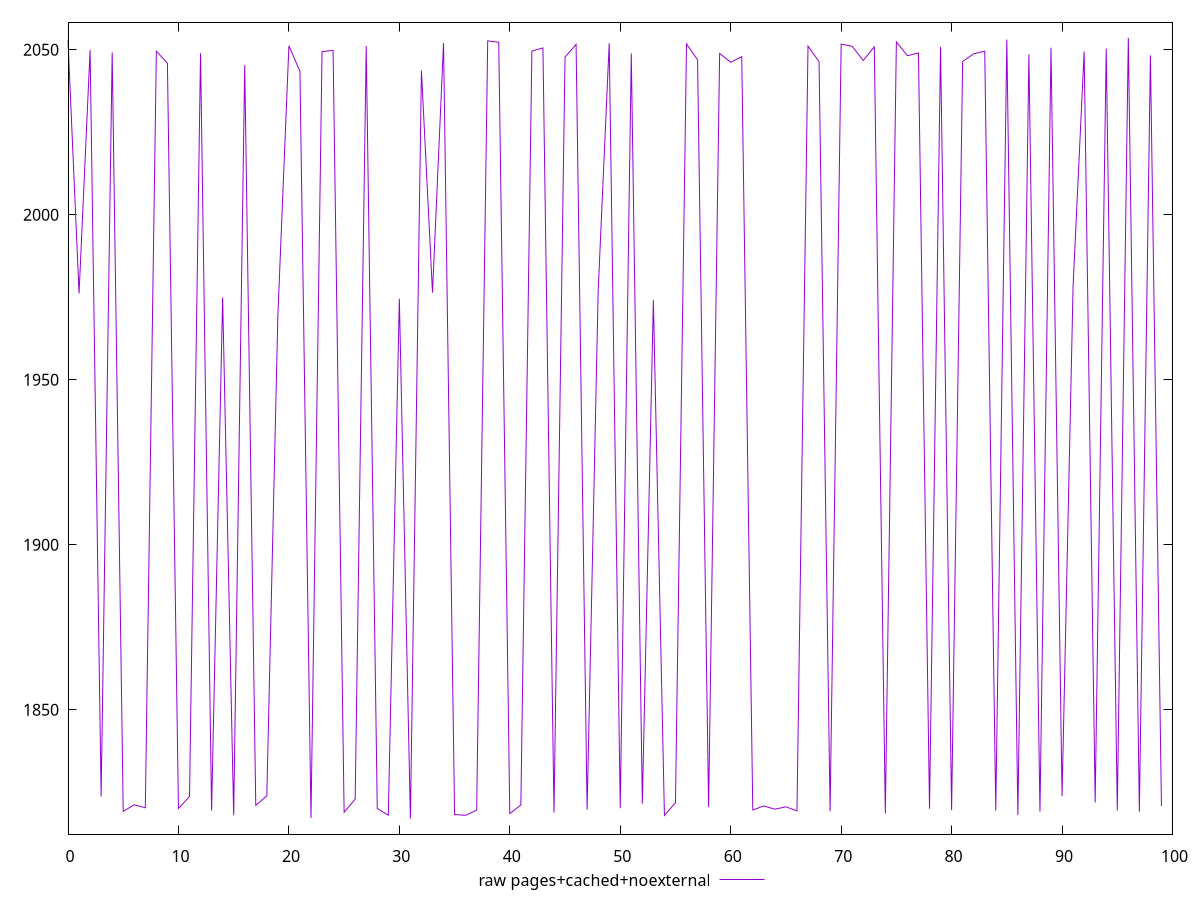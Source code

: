 $_rawPagesCachedNoexternal <<EOF
2052.83865
1976.1336999999999
2049.9044999999996
1823.7118
2049.1536
1819.2328
1821.1974
1820.3076
2049.51195
2045.9118500000004
1820.0756000000001
1823.7147999999997
2048.91745
1819.4632000000004
1974.8801000000003
1818.0396
2045.3579499999998
1821.0587999999998
1823.9176000000002
1969.3988
2051.1772
2043.4227
1817.2332000000001
2049.39385
2049.7996999999996
1818.9357999999997
1822.9256
2051.0854500000005
1820.0686
1818.069
1974.5308
1817.0510000000002
2043.6882
1976.408
2051.9952000000003
1818.2582000000002
1818.0218
1819.5967999999998
2052.66275
2052.2230999999997
1818.5367999999999
1821.1338
2049.59425
2050.5288
1818.8464
2047.7342499999997
2051.6044999999995
1819.7334
1976.8159
2051.9633999999996
1820.1819999999998
2048.8637999999996
1821.5700000000002
1974.1509999999998
1817.9982999999997
1821.837
2051.7441
2046.91185
1820.4985999999997
2048.8395
2046.17985
2047.8905
1819.6435999999999
1820.8454000000002
1819.8813
1820.6031999999998
1819.3552
2051.0737
2046.3783999999998
1819.2721999999999
2051.6874000000003
2051.0168
2046.7196
2050.8387500000003
1818.5954000000002
2052.3487
2048.1701000000003
2048.990849999999
1820.0198
2050.8112
1819.5916000000004
2046.4216000000001
2048.75055
2049.5258
1819.4614000000001
2053.067
1818.0946
2048.5290999999997
1819.1337999999998
2050.5959
1823.7948
1978.3759000000005
2049.425
1821.9183999999998
2050.3240000000005
1819.4754000000003
2053.5595500000004
1819.144
2048.2821999999996
1820.8486000000003
EOF
set key outside below
set terminal pngcairo
set output "report_00005_2020-11-02T22-26-11.212Z/first-contentful-paint/pages+cached+noexternal//raw.png"
set yrange [1812.3208290000002:2058.2897210000006]
plot $_rawPagesCachedNoexternal title "raw pages+cached+noexternal" with line ,